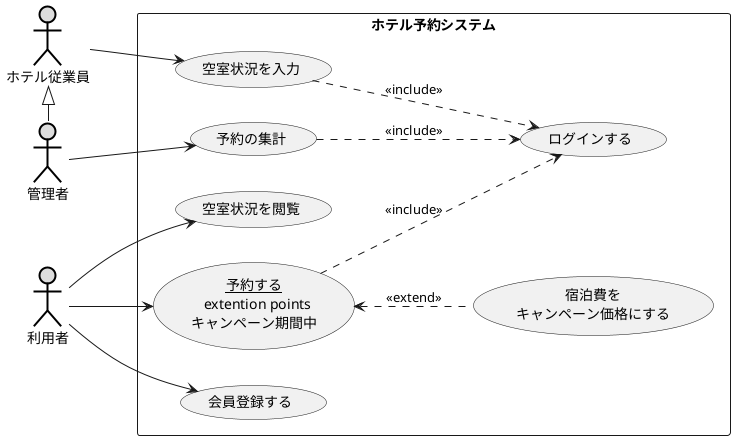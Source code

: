 @startuml ユースケース図
    left to right direction
    actor ホテル従業員#DDDDDD;line:black;line.bold;
    actor 管理者#DDDDDD;line:black;line.bold;
    actor 利用者#DDDDDD;line:black;line.bold;
    rectangle ホテル予約システム{
        usecase (空室状況を閲覧) as text1
        usecase (<u>予約する</u>\n  extention points\nキャンペーン期間中) as text2
        usecase (予約の集計) as text3
        usecase (ログインする) as text4 
        usecase (空室状況を入力) as text5
        usecase (宿泊費を\nキャンペーン価格にする) as text6
        usecase (会員登録する) as text7
    }
    ホテル従業員<|-管理者
    利用者-->text1
    利用者-->text2
    text2 ..>text4:<<include>>
    text2<..text6: <<extend>>
    管理者-->text3
    利用者-->text7
    text3 ..>text4:<<include>>
    text5 ..>text4:<<include>>
    ホテル従業員-->text5
@enduml